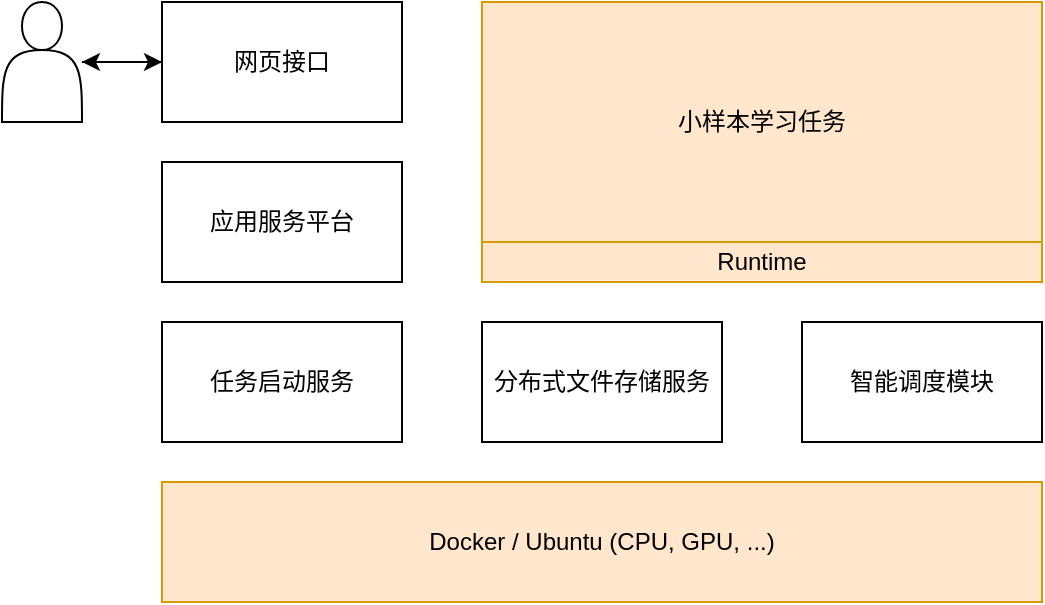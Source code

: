 <mxfile version="18.1.1" type="github">
  <diagram id="NusNNKBgmzpOXEPar8NP" name="Page-1">
    <mxGraphModel dx="1394" dy="801" grid="1" gridSize="10" guides="1" tooltips="1" connect="1" arrows="1" fold="1" page="1" pageScale="1" pageWidth="827" pageHeight="1169" math="0" shadow="0">
      <root>
        <mxCell id="0" />
        <mxCell id="1" parent="0" />
        <mxCell id="iKGXUn_3LbDvIN47JL6--3" value="" style="edgeStyle=orthogonalEdgeStyle;rounded=0;orthogonalLoop=1;jettySize=auto;html=1;" parent="1" source="iKGXUn_3LbDvIN47JL6--1" target="iKGXUn_3LbDvIN47JL6--2" edge="1">
          <mxGeometry relative="1" as="geometry" />
        </mxCell>
        <mxCell id="iKGXUn_3LbDvIN47JL6--1" value="" style="shape=actor;whiteSpace=wrap;html=1;" parent="1" vertex="1">
          <mxGeometry x="80" y="80" width="40" height="60" as="geometry" />
        </mxCell>
        <mxCell id="iKGXUn_3LbDvIN47JL6--5" style="edgeStyle=orthogonalEdgeStyle;rounded=0;orthogonalLoop=1;jettySize=auto;html=1;" parent="1" source="iKGXUn_3LbDvIN47JL6--2" target="iKGXUn_3LbDvIN47JL6--1" edge="1">
          <mxGeometry relative="1" as="geometry" />
        </mxCell>
        <mxCell id="iKGXUn_3LbDvIN47JL6--2" value="网页接口" style="rounded=0;whiteSpace=wrap;html=1;" parent="1" vertex="1">
          <mxGeometry x="160" y="80" width="120" height="60" as="geometry" />
        </mxCell>
        <mxCell id="iKGXUn_3LbDvIN47JL6--6" value="应用服务平台" style="rounded=0;whiteSpace=wrap;html=1;" parent="1" vertex="1">
          <mxGeometry x="160" y="160" width="120" height="60" as="geometry" />
        </mxCell>
        <mxCell id="iKGXUn_3LbDvIN47JL6--10" value="任务启动服务" style="rounded=0;whiteSpace=wrap;html=1;" parent="1" vertex="1">
          <mxGeometry x="160" y="240" width="120" height="60" as="geometry" />
        </mxCell>
        <mxCell id="iKGXUn_3LbDvIN47JL6--11" value="分布式文件存储服务" style="rounded=0;whiteSpace=wrap;html=1;" parent="1" vertex="1">
          <mxGeometry x="320" y="240" width="120" height="60" as="geometry" />
        </mxCell>
        <mxCell id="iKGXUn_3LbDvIN47JL6--12" value="智能调度模块" style="rounded=0;whiteSpace=wrap;html=1;" parent="1" vertex="1">
          <mxGeometry x="480" y="240" width="120" height="60" as="geometry" />
        </mxCell>
        <mxCell id="iKGXUn_3LbDvIN47JL6--14" value="Docker / Ubuntu (CPU, GPU, ...)" style="rounded=0;whiteSpace=wrap;html=1;fillColor=#ffe6cc;strokeColor=#d79b00;" parent="1" vertex="1">
          <mxGeometry x="160" y="320" width="440" height="60" as="geometry" />
        </mxCell>
        <mxCell id="iKGXUn_3LbDvIN47JL6--20" value="小样本学习任务" style="rounded=0;whiteSpace=wrap;html=1;fillColor=#ffe6cc;strokeColor=#d79b00;" parent="1" vertex="1">
          <mxGeometry x="320" y="80" width="280" height="120" as="geometry" />
        </mxCell>
        <mxCell id="r1gaUft4dZzyVg30-eRN-2" value="Runtime" style="rounded=0;whiteSpace=wrap;html=1;shadow=0;glass=0;sketch=0;fillColor=#ffe6cc;strokeColor=#d79b00;" parent="1" vertex="1">
          <mxGeometry x="320" y="200" width="280" height="20" as="geometry" />
        </mxCell>
      </root>
    </mxGraphModel>
  </diagram>
</mxfile>
